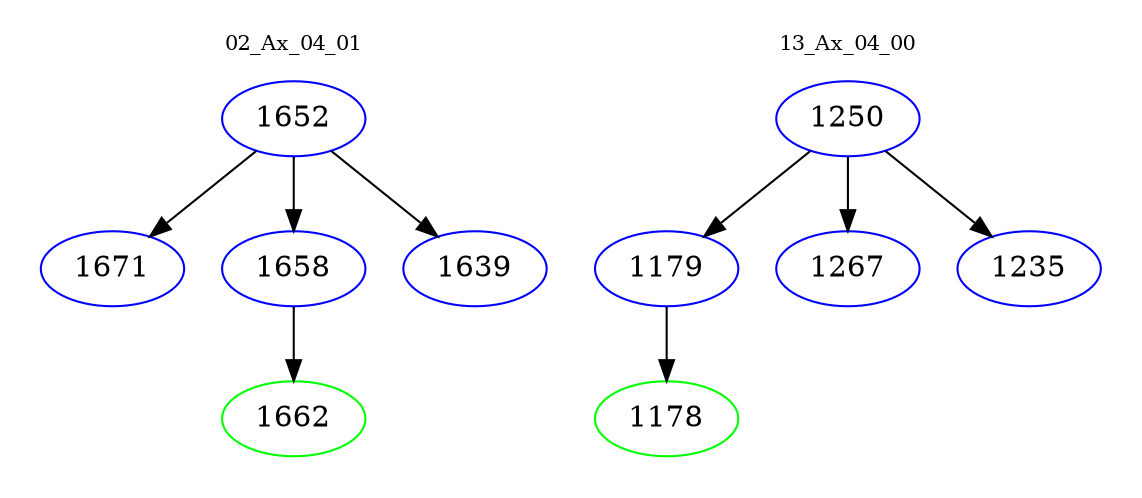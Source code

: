 digraph{
subgraph cluster_0 {
color = white
label = "02_Ax_04_01";
fontsize=10;
T0_1652 [label="1652", color="blue"]
T0_1652 -> T0_1671 [color="black"]
T0_1671 [label="1671", color="blue"]
T0_1652 -> T0_1658 [color="black"]
T0_1658 [label="1658", color="blue"]
T0_1658 -> T0_1662 [color="black"]
T0_1662 [label="1662", color="green"]
T0_1652 -> T0_1639 [color="black"]
T0_1639 [label="1639", color="blue"]
}
subgraph cluster_1 {
color = white
label = "13_Ax_04_00";
fontsize=10;
T1_1250 [label="1250", color="blue"]
T1_1250 -> T1_1179 [color="black"]
T1_1179 [label="1179", color="blue"]
T1_1179 -> T1_1178 [color="black"]
T1_1178 [label="1178", color="green"]
T1_1250 -> T1_1267 [color="black"]
T1_1267 [label="1267", color="blue"]
T1_1250 -> T1_1235 [color="black"]
T1_1235 [label="1235", color="blue"]
}
}
